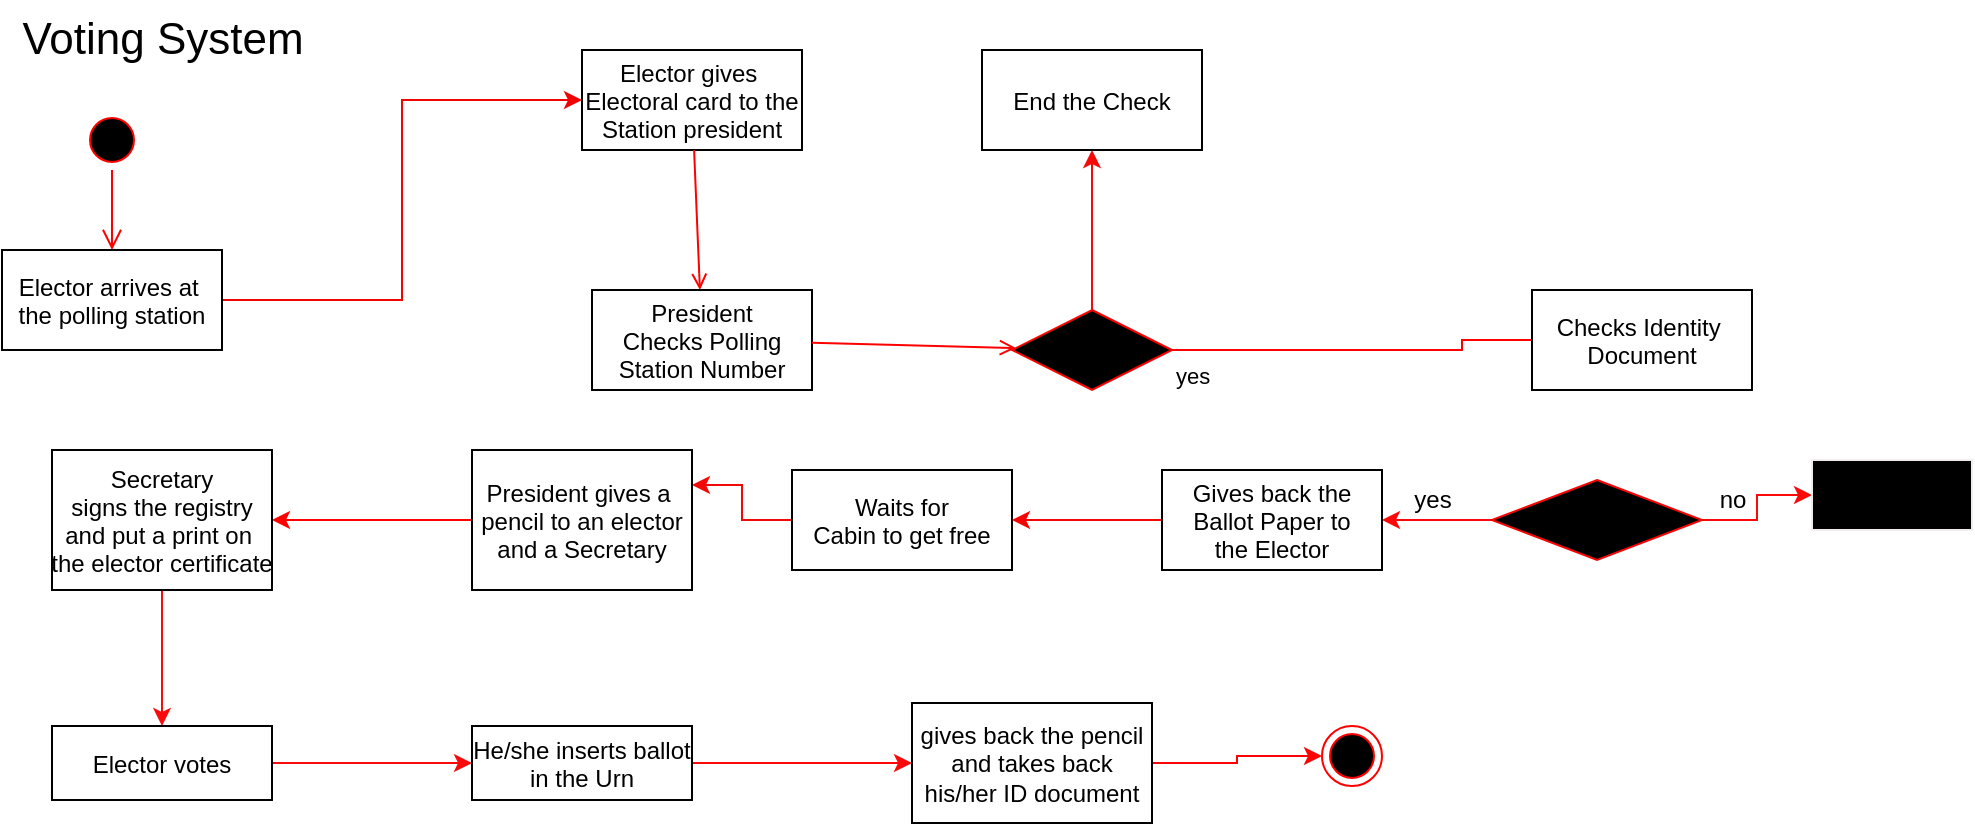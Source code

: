 <mxfile version="22.0.3" type="device">
  <diagram name="Page-1" id="e7e014a7-5840-1c2e-5031-d8a46d1fe8dd">
    <mxGraphModel dx="1036" dy="1432" grid="1" gridSize="10" guides="1" tooltips="1" connect="1" arrows="1" fold="1" page="1" pageScale="1" pageWidth="1169" pageHeight="826" background="none" math="0" shadow="0">
      <root>
        <mxCell id="0" />
        <mxCell id="1" parent="0" />
        <mxCell id="GoZGdcvMeMQkUJFM6HY1-42" value="" style="edgeStyle=orthogonalEdgeStyle;rounded=0;orthogonalLoop=1;jettySize=auto;html=1;entryX=0;entryY=0.5;entryDx=0;entryDy=0;strokeColor=#f10404;" parent="1" source="7" target="15" edge="1">
          <mxGeometry relative="1" as="geometry">
            <mxPoint x="429.5" y="263" as="targetPoint" />
          </mxGeometry>
        </mxCell>
        <mxCell id="15" value="Elector gives &#xa;Electoral card to the&#xa;Station president" style="" parent="1" vertex="1">
          <mxGeometry x="475" y="20" width="110" height="50" as="geometry" />
        </mxCell>
        <mxCell id="17" value="" style="endArrow=open;strokeColor=#FF0000;endFill=1;rounded=0" parent="1" source="15" target="16" edge="1">
          <mxGeometry relative="1" as="geometry" />
        </mxCell>
        <mxCell id="5" value="" style="ellipse;shape=startState;fillColor=#000000;strokeColor=#ff0000;" parent="1" vertex="1">
          <mxGeometry x="225" y="50" width="30" height="30" as="geometry" />
        </mxCell>
        <mxCell id="6" value="" style="edgeStyle=elbowEdgeStyle;elbow=horizontal;verticalAlign=bottom;endArrow=open;endSize=8;strokeColor=#FF0000;endFill=1;rounded=0" parent="1" source="5" target="7" edge="1">
          <mxGeometry x="264.5" y="168" as="geometry">
            <mxPoint x="279.5" y="238" as="targetPoint" />
          </mxGeometry>
        </mxCell>
        <mxCell id="7" value="Elector arrives at &#xa;the polling station" style="" parent="1" vertex="1">
          <mxGeometry x="185" y="120" width="110" height="50" as="geometry" />
        </mxCell>
        <mxCell id="16" value="President&#xa;Checks Polling&#xa;Station Number" style="" parent="1" vertex="1">
          <mxGeometry x="480" y="140" width="110" height="50" as="geometry" />
        </mxCell>
        <mxCell id="24" value="" style="endArrow=open;strokeColor=#FF0000;endFill=1;rounded=0" parent="1" source="16" target="21" edge="1">
          <mxGeometry relative="1" as="geometry" />
        </mxCell>
        <mxCell id="GoZGdcvMeMQkUJFM6HY1-63" value="" style="edgeStyle=orthogonalEdgeStyle;rounded=0;orthogonalLoop=1;jettySize=auto;html=1;strokeColor=#f50a0a;" parent="1" source="21" target="GoZGdcvMeMQkUJFM6HY1-45" edge="1">
          <mxGeometry relative="1" as="geometry" />
        </mxCell>
        <mxCell id="21" value="&#xa;Correct&#xa;" style="rhombus;fillColor=#000000;strokeColor=#ff0000;" parent="1" vertex="1">
          <mxGeometry x="690" y="150" width="80" height="40" as="geometry" />
        </mxCell>
        <mxCell id="23" value="yes" style="edgeStyle=elbowEdgeStyle;elbow=horizontal;align=left;verticalAlign=top;endArrow=open;endSize=8;strokeColor=#FF0000;endFill=1;rounded=0;entryX=1;entryY=0.5;entryDx=0;entryDy=0;" parent="1" source="21" target="18" edge="1">
          <mxGeometry x="-1" relative="1" as="geometry">
            <mxPoint x="635" y="453" as="targetPoint" />
            <mxPoint as="offset" />
          </mxGeometry>
        </mxCell>
        <mxCell id="18" value="Checks Identity &#xa;Document" style="" parent="1" vertex="1">
          <mxGeometry x="950" y="140" width="110" height="50" as="geometry" />
        </mxCell>
        <mxCell id="GoZGdcvMeMQkUJFM6HY1-49" value="" style="edgeStyle=orthogonalEdgeStyle;rounded=0;orthogonalLoop=1;jettySize=auto;html=1;entryX=1;entryY=0.25;entryDx=0;entryDy=0;strokeColor=#f10909;" parent="1" source="GoZGdcvMeMQkUJFM6HY1-44" target="33" edge="1">
          <mxGeometry relative="1" as="geometry">
            <mxPoint x="645" y="365" as="targetPoint" />
          </mxGeometry>
        </mxCell>
        <mxCell id="GoZGdcvMeMQkUJFM6HY1-44" value="Waits for&#xa;Cabin to get free" style="" parent="1" vertex="1">
          <mxGeometry x="580" y="230" width="110" height="50" as="geometry" />
        </mxCell>
        <mxCell id="GoZGdcvMeMQkUJFM6HY1-50" value="" style="edgeStyle=orthogonalEdgeStyle;rounded=0;orthogonalLoop=1;jettySize=auto;html=1;strokeColor=#FF0000;" parent="1" source="33" target="GoZGdcvMeMQkUJFM6HY1-47" edge="1">
          <mxGeometry relative="1" as="geometry" />
        </mxCell>
        <mxCell id="33" value="President gives a &#xa;pencil to an elector&#xa;and a Secretary" style="" parent="1" vertex="1">
          <mxGeometry x="420" y="220" width="110" height="70" as="geometry" />
        </mxCell>
        <mxCell id="GoZGdcvMeMQkUJFM6HY1-53" value="" style="edgeStyle=orthogonalEdgeStyle;rounded=0;orthogonalLoop=1;jettySize=auto;html=1;strokeColor=#f80d0d;" parent="1" source="GoZGdcvMeMQkUJFM6HY1-47" target="GoZGdcvMeMQkUJFM6HY1-51" edge="1">
          <mxGeometry relative="1" as="geometry" />
        </mxCell>
        <mxCell id="GoZGdcvMeMQkUJFM6HY1-47" value="Secretary&#xa;signs the registry&#xa;and put a print on &#xa;the elector certificate" style="" parent="1" vertex="1">
          <mxGeometry x="210" y="220" width="110" height="70" as="geometry" />
        </mxCell>
        <mxCell id="GoZGdcvMeMQkUJFM6HY1-45" value="End the Check" style="" parent="1" vertex="1">
          <mxGeometry x="675" y="20" width="110" height="50" as="geometry" />
        </mxCell>
        <mxCell id="38" value="" style="ellipse;shape=endState;fillColor=#000000;strokeColor=#ff0000" parent="1" vertex="1">
          <mxGeometry x="845" y="358" width="30" height="30" as="geometry" />
        </mxCell>
        <mxCell id="GoZGdcvMeMQkUJFM6HY1-73" value="" style="edgeStyle=orthogonalEdgeStyle;rounded=0;orthogonalLoop=1;jettySize=auto;html=1;strokeColor=#f90b0b;" parent="1" source="GoZGdcvMeMQkUJFM6HY1-51" target="GoZGdcvMeMQkUJFM6HY1-52" edge="1">
          <mxGeometry relative="1" as="geometry" />
        </mxCell>
        <mxCell id="GoZGdcvMeMQkUJFM6HY1-51" value="Elector votes" style="" parent="1" vertex="1">
          <mxGeometry x="210" y="358" width="110" height="37" as="geometry" />
        </mxCell>
        <mxCell id="GoZGdcvMeMQkUJFM6HY1-56" value="" style="edgeStyle=orthogonalEdgeStyle;rounded=0;orthogonalLoop=1;jettySize=auto;html=1;strokeColor=#fb0909;" parent="1" source="GoZGdcvMeMQkUJFM6HY1-52" target="GoZGdcvMeMQkUJFM6HY1-55" edge="1">
          <mxGeometry relative="1" as="geometry" />
        </mxCell>
        <mxCell id="GoZGdcvMeMQkUJFM6HY1-52" value="He/she inserts ballot&#xa;in the Urn" style="" parent="1" vertex="1">
          <mxGeometry x="420" y="358" width="110" height="37" as="geometry" />
        </mxCell>
        <mxCell id="GoZGdcvMeMQkUJFM6HY1-59" value="" style="edgeStyle=orthogonalEdgeStyle;rounded=0;orthogonalLoop=1;jettySize=auto;html=1;strokeColor=#fa0505;" parent="1" source="GoZGdcvMeMQkUJFM6HY1-55" target="38" edge="1">
          <mxGeometry relative="1" as="geometry" />
        </mxCell>
        <mxCell id="GoZGdcvMeMQkUJFM6HY1-55" value="gives back the pencil&lt;br&gt;and takes back his/her ID document" style="whiteSpace=wrap;html=1;" parent="1" vertex="1">
          <mxGeometry x="640" y="346.5" width="120" height="60" as="geometry" />
        </mxCell>
        <mxCell id="GoZGdcvMeMQkUJFM6HY1-66" value="" style="edgeStyle=orthogonalEdgeStyle;rounded=0;orthogonalLoop=1;jettySize=auto;html=1;strokeColor=#fb0909;" parent="1" source="GoZGdcvMeMQkUJFM6HY1-64" target="GoZGdcvMeMQkUJFM6HY1-67" edge="1">
          <mxGeometry relative="1" as="geometry">
            <mxPoint x="850" y="255" as="targetPoint" />
          </mxGeometry>
        </mxCell>
        <mxCell id="GoZGdcvMeMQkUJFM6HY1-71" value="" style="edgeStyle=orthogonalEdgeStyle;rounded=0;orthogonalLoop=1;jettySize=auto;html=1;strokeColor=#fd0808;" parent="1" source="GoZGdcvMeMQkUJFM6HY1-64" target="GoZGdcvMeMQkUJFM6HY1-70" edge="1">
          <mxGeometry relative="1" as="geometry" />
        </mxCell>
        <mxCell id="GoZGdcvMeMQkUJFM6HY1-64" value="CORRECT" style="rhombus;fillColor=#000000;strokeColor=#f40606;" parent="1" vertex="1">
          <mxGeometry x="930" y="235" width="105" height="40" as="geometry" />
        </mxCell>
        <mxCell id="GoZGdcvMeMQkUJFM6HY1-69" value="" style="edgeStyle=orthogonalEdgeStyle;rounded=0;orthogonalLoop=1;jettySize=auto;html=1;strokeColor=#f40606;" parent="1" source="GoZGdcvMeMQkUJFM6HY1-67" target="GoZGdcvMeMQkUJFM6HY1-44" edge="1">
          <mxGeometry relative="1" as="geometry" />
        </mxCell>
        <mxCell id="GoZGdcvMeMQkUJFM6HY1-67" value="Gives back the&#xa;Ballot Paper to&#xa;the Elector" style="" parent="1" vertex="1">
          <mxGeometry x="765" y="230" width="110" height="50" as="geometry" />
        </mxCell>
        <mxCell id="GoZGdcvMeMQkUJFM6HY1-68" value="yes" style="text;html=1;align=center;verticalAlign=middle;resizable=0;points=[];autosize=1;strokeColor=none;fillColor=none;" parent="1" vertex="1">
          <mxGeometry x="880" y="230" width="40" height="30" as="geometry" />
        </mxCell>
        <mxCell id="GoZGdcvMeMQkUJFM6HY1-70" value="End Check" style="whiteSpace=wrap;html=1;fillColor=#000000;strokeColor=#f2eded;" parent="1" vertex="1">
          <mxGeometry x="1090" y="225" width="80" height="35" as="geometry" />
        </mxCell>
        <mxCell id="GoZGdcvMeMQkUJFM6HY1-72" value="no" style="text;html=1;align=center;verticalAlign=middle;resizable=0;points=[];autosize=1;strokeColor=none;fillColor=none;" parent="1" vertex="1">
          <mxGeometry x="1030" y="230" width="40" height="30" as="geometry" />
        </mxCell>
        <mxCell id="-9lEez7OY1t_uaWwCUex-38" value="Voting System" style="text;html=1;align=center;verticalAlign=middle;resizable=0;points=[];autosize=1;strokeColor=none;fillColor=none;strokeWidth=2;fontSize=22;" vertex="1" parent="1">
          <mxGeometry x="185" y="-5" width="160" height="40" as="geometry" />
        </mxCell>
      </root>
    </mxGraphModel>
  </diagram>
</mxfile>
